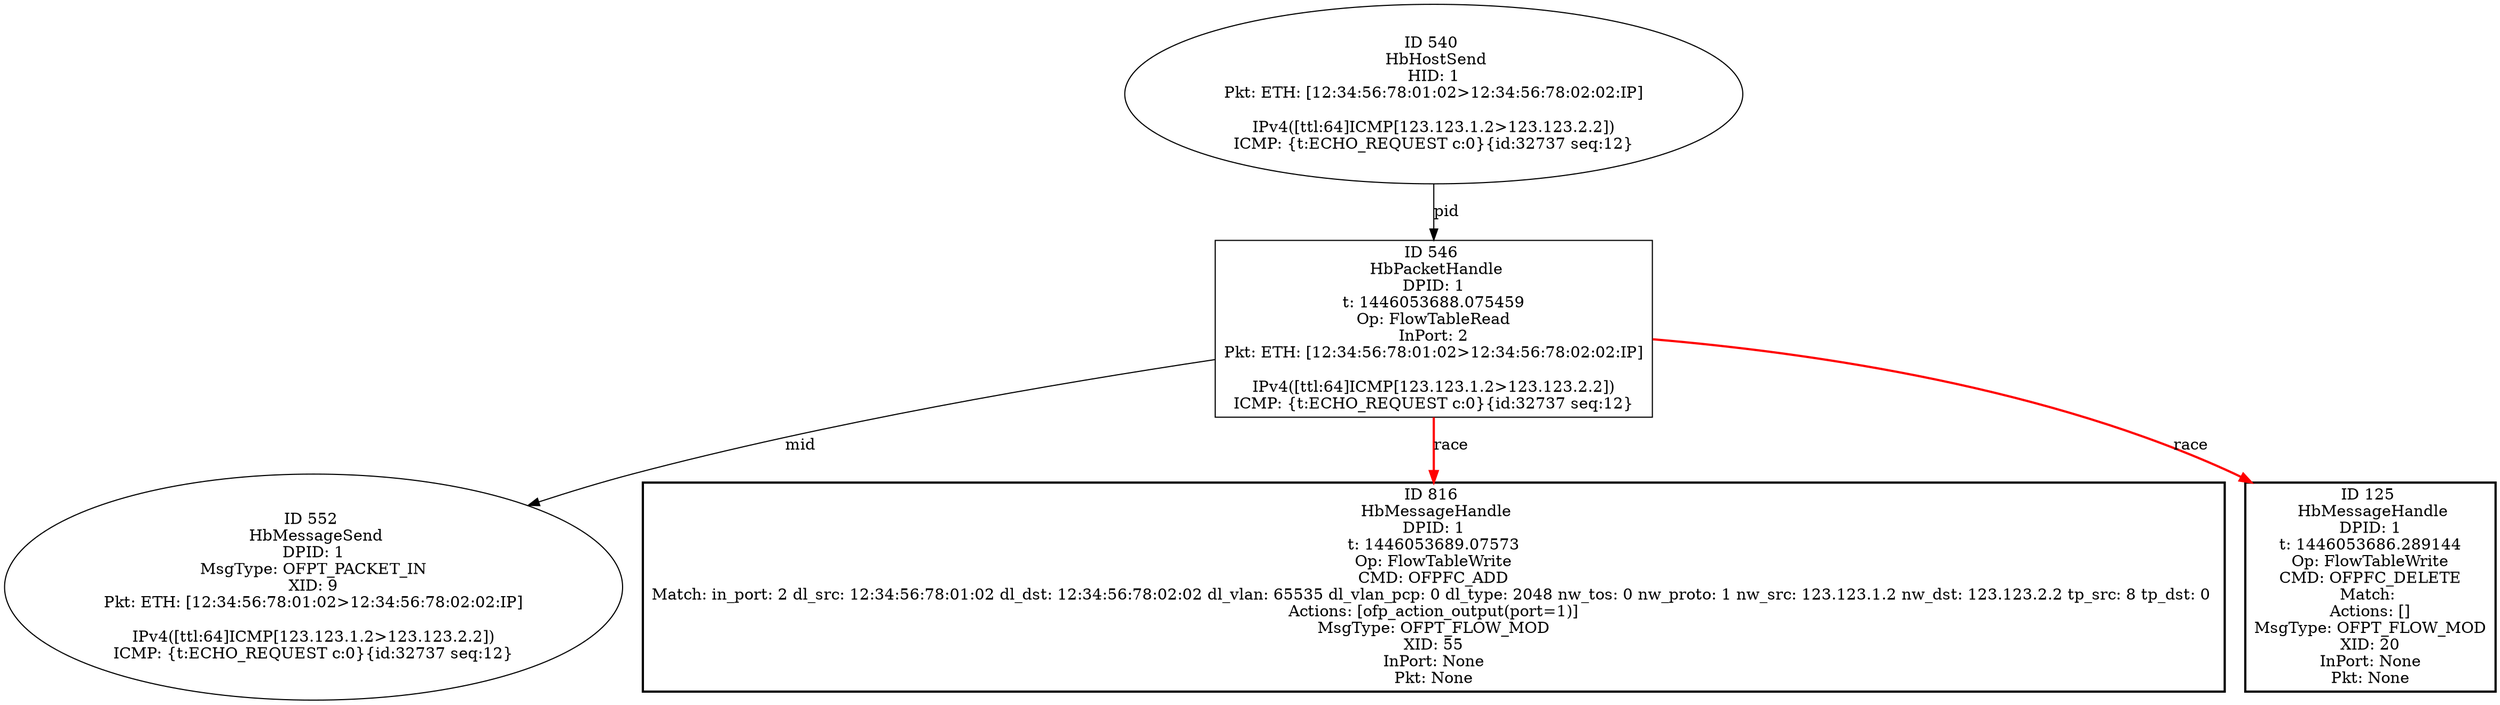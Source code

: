strict digraph G {
552 [shape=oval, event=<hb_events.HbMessageSend object at 0x103acfed0>, label="ID 552 
 HbMessageSend
DPID: 1
MsgType: OFPT_PACKET_IN
XID: 9
Pkt: ETH: [12:34:56:78:01:02>12:34:56:78:02:02:IP]

IPv4([ttl:64]ICMP[123.123.1.2>123.123.2.2])
ICMP: {t:ECHO_REQUEST c:0}{id:32737 seq:12}"];
816 [shape=box, style=bold, event=<hb_events.HbMessageHandle object at 0x103b23310>, label="ID 816 
 HbMessageHandle
DPID: 1
t: 1446053689.07573
Op: FlowTableWrite
CMD: OFPFC_ADD
Match: in_port: 2 dl_src: 12:34:56:78:01:02 dl_dst: 12:34:56:78:02:02 dl_vlan: 65535 dl_vlan_pcp: 0 dl_type: 2048 nw_tos: 0 nw_proto: 1 nw_src: 123.123.1.2 nw_dst: 123.123.2.2 tp_src: 8 tp_dst: 0 
Actions: [ofp_action_output(port=1)]
MsgType: OFPT_FLOW_MOD
XID: 55
InPort: None
Pkt: None"];
546 [shape=box, event=<hb_events.HbPacketHandle object at 0x103acf5d0>, label="ID 546 
 HbPacketHandle
DPID: 1
t: 1446053688.075459
Op: FlowTableRead
InPort: 2
Pkt: ETH: [12:34:56:78:01:02>12:34:56:78:02:02:IP]

IPv4([ttl:64]ICMP[123.123.1.2>123.123.2.2])
ICMP: {t:ECHO_REQUEST c:0}{id:32737 seq:12}"];
540 [shape=oval, event=<hb_events.HbHostSend object at 0x103ac8fd0>, label="ID 540 
 HbHostSend
HID: 1
Pkt: ETH: [12:34:56:78:01:02>12:34:56:78:02:02:IP]

IPv4([ttl:64]ICMP[123.123.1.2>123.123.2.2])
ICMP: {t:ECHO_REQUEST c:0}{id:32737 seq:12}"];
125 [shape=box, style=bold, event=<hb_events.HbMessageHandle object at 0x103a47690>, label="ID 125 
 HbMessageHandle
DPID: 1
t: 1446053686.289144
Op: FlowTableWrite
CMD: OFPFC_DELETE
Match: 
Actions: []
MsgType: OFPT_FLOW_MOD
XID: 20
InPort: None
Pkt: None"];
546 -> 552  [rel=mid, label=mid];
546 -> 816  [harmful=True, color=red, style=bold, rel=race, label=race];
546 -> 125  [harmful=True, color=red, style=bold, rel=race, label=race];
540 -> 546  [rel=pid, label=pid];
}
